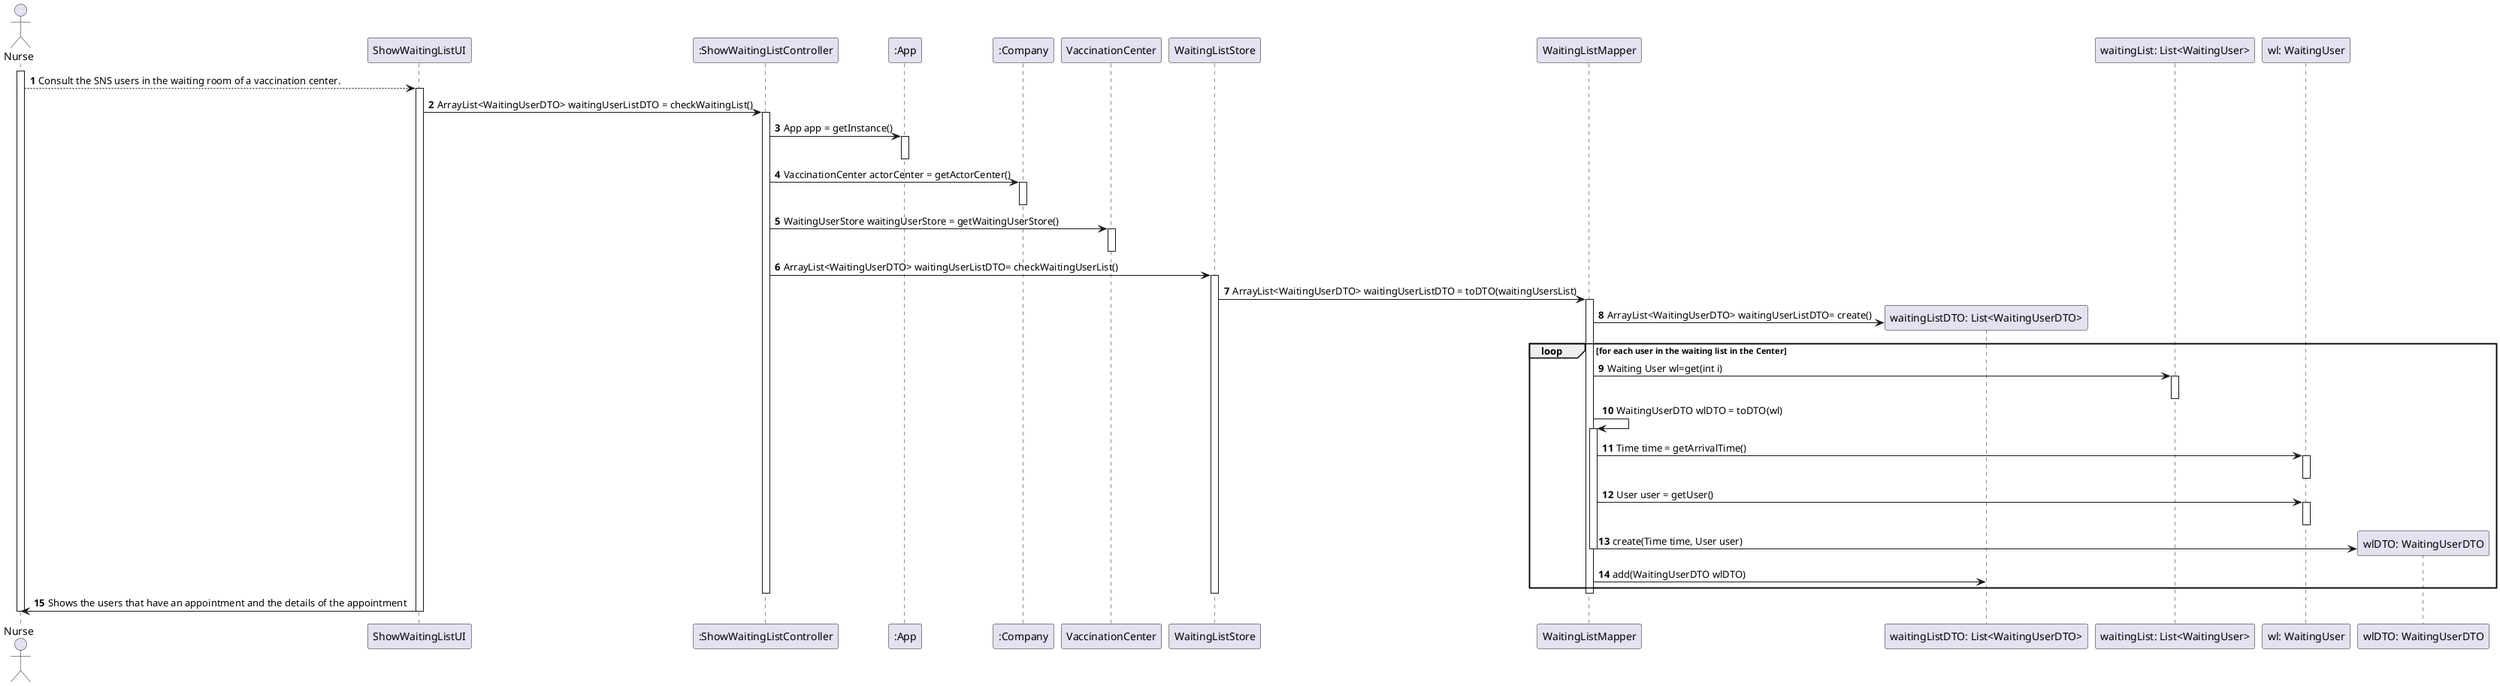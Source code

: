 @startuml
autonumber
actor "Nurse" as Nurse

participant "ShowWaitingListUI" as UI
participant ":ShowWaitingListController" as Controller
participant ":App" as App
participant ":Company" as Company
participant "VaccinationCenter" as VC
participant "WaitingListStore" as Store
participant "WaitingListMapper" as WLM
participant "waitingListDTO: List<WaitingUserDTO>" as DTO
participant "waitingList: List<WaitingUser>" as List
participant "wl: WaitingUser" as WL
participant "wlDTO: WaitingUserDTO" as wlDTO


activate Nurse
Nurse --> UI: Consult the SNS users in the waiting room of a vaccination center.
activate UI

UI -> Controller: ArrayList<WaitingUserDTO> waitingUserListDTO = checkWaitingList()
activate Controller

Controller -> App: App app = getInstance()
activate App
deactivate App

Controller -> Company: VaccinationCenter actorCenter = getActorCenter()
activate Company
deactivate Company

Controller -> VC: WaitingUserStore waitingUserStore = getWaitingUserStore()
activate VC
deactivate VC

Controller -> Store: ArrayList<WaitingUserDTO> waitingUserListDTO= checkWaitingUserList()
activate Store

Store -> WLM:  ArrayList<WaitingUserDTO> waitingUserListDTO = toDTO(waitingUsersList)
activate WLM

WLM -> DTO**: ArrayList<WaitingUserDTO> waitingUserListDTO= create()

loop for each user in the waiting list in the Center

WLM -> List: Waiting User wl=get(int i)
activate List
deactivate List

WLM -> WLM: WaitingUserDTO wlDTO = toDTO(wl)
activate WLM

WLM -> WL : Time time = getArrivalTime()
activate WL
deactivate WL
WLM -> WL : User user = getUser()
activate WL
deactivate WL
WLM -> wlDTO**: create(Time time, User user)
deactivate WLM

WLM -> DTO: add(WaitingUserDTO wlDTO)
end
deactivate WLM
deactivate Store
deactivate Controller

UI -> Nurse: Shows the users that have an appointment and the details of the appointment
deactivate UI

deactivate Nurse
@enduml